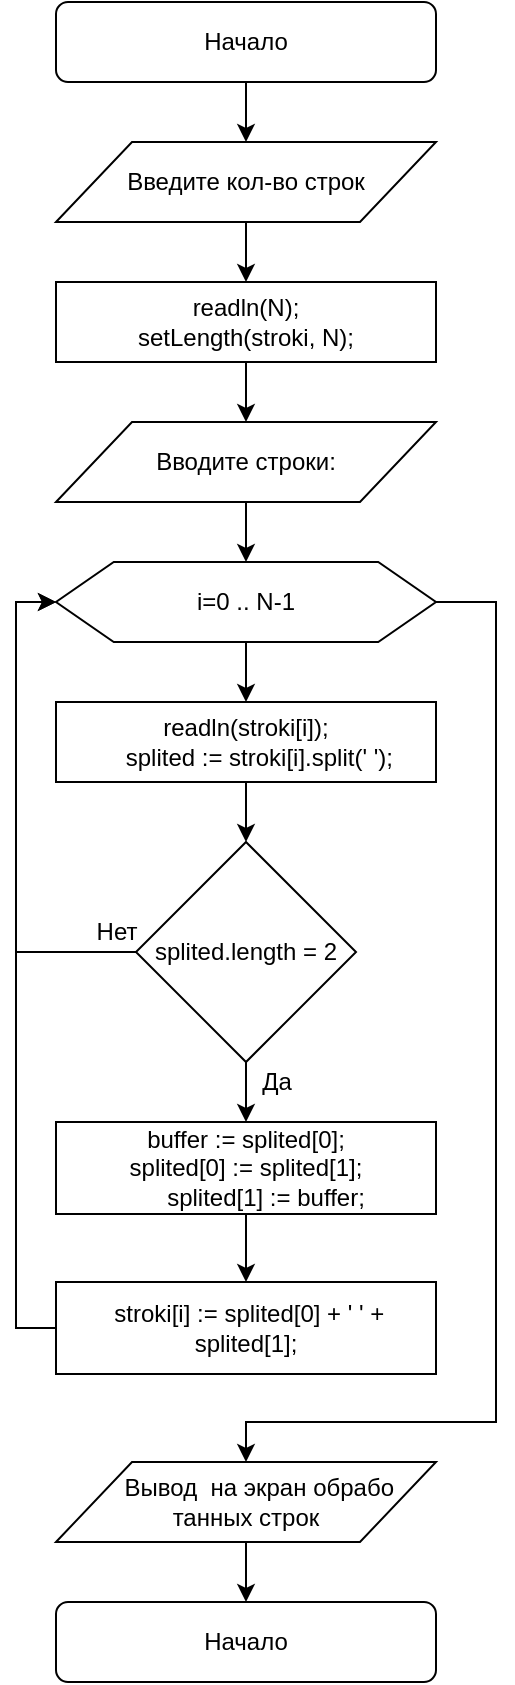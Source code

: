 <mxfile version="12.3.3" type="device" pages="1"><diagram id="u0EPlxfr2PogFFT6YyK-" name="Page-1"><mxGraphModel dx="1303" dy="1165" grid="1" gridSize="10" guides="1" tooltips="1" connect="1" arrows="1" fold="1" page="1" pageScale="1" pageWidth="826" pageHeight="1169" math="0" shadow="0"><root><mxCell id="0"/><mxCell id="1" parent="0"/><mxCell id="rFgP2e74UQnPbL1m9q43-3" style="edgeStyle=orthogonalEdgeStyle;rounded=0;orthogonalLoop=1;jettySize=auto;html=1;" edge="1" parent="1" source="rFgP2e74UQnPbL1m9q43-1" target="rFgP2e74UQnPbL1m9q43-2"><mxGeometry relative="1" as="geometry"/></mxCell><mxCell id="rFgP2e74UQnPbL1m9q43-1" value="Начало" style="rounded=1;whiteSpace=wrap;html=1;" vertex="1" parent="1"><mxGeometry x="250" y="20" width="190" height="40" as="geometry"/></mxCell><mxCell id="rFgP2e74UQnPbL1m9q43-5" style="edgeStyle=orthogonalEdgeStyle;rounded=0;orthogonalLoop=1;jettySize=auto;html=1;entryX=0.5;entryY=0;entryDx=0;entryDy=0;" edge="1" parent="1" source="rFgP2e74UQnPbL1m9q43-2" target="rFgP2e74UQnPbL1m9q43-4"><mxGeometry relative="1" as="geometry"/></mxCell><mxCell id="rFgP2e74UQnPbL1m9q43-2" value="Введите кол-во строк" style="shape=parallelogram;perimeter=parallelogramPerimeter;whiteSpace=wrap;html=1;" vertex="1" parent="1"><mxGeometry x="250" y="90" width="190" height="40" as="geometry"/></mxCell><mxCell id="rFgP2e74UQnPbL1m9q43-13" style="edgeStyle=orthogonalEdgeStyle;rounded=0;orthogonalLoop=1;jettySize=auto;html=1;" edge="1" parent="1" source="rFgP2e74UQnPbL1m9q43-4" target="rFgP2e74UQnPbL1m9q43-6"><mxGeometry relative="1" as="geometry"/></mxCell><mxCell id="rFgP2e74UQnPbL1m9q43-4" value="readln(N);&lt;br&gt;setLength(stroki, N);" style="rounded=0;whiteSpace=wrap;html=1;" vertex="1" parent="1"><mxGeometry x="250" y="160" width="190" height="40" as="geometry"/></mxCell><mxCell id="rFgP2e74UQnPbL1m9q43-12" style="edgeStyle=orthogonalEdgeStyle;rounded=0;orthogonalLoop=1;jettySize=auto;html=1;" edge="1" parent="1" source="rFgP2e74UQnPbL1m9q43-6" target="rFgP2e74UQnPbL1m9q43-7"><mxGeometry relative="1" as="geometry"/></mxCell><mxCell id="rFgP2e74UQnPbL1m9q43-6" value="Вводите строки:" style="shape=parallelogram;perimeter=parallelogramPerimeter;whiteSpace=wrap;html=1;" vertex="1" parent="1"><mxGeometry x="250" y="230" width="190" height="40" as="geometry"/></mxCell><mxCell id="rFgP2e74UQnPbL1m9q43-11" style="edgeStyle=orthogonalEdgeStyle;rounded=0;orthogonalLoop=1;jettySize=auto;html=1;entryX=0.5;entryY=0;entryDx=0;entryDy=0;" edge="1" parent="1" source="rFgP2e74UQnPbL1m9q43-7" target="rFgP2e74UQnPbL1m9q43-8"><mxGeometry relative="1" as="geometry"/></mxCell><mxCell id="rFgP2e74UQnPbL1m9q43-25" style="edgeStyle=orthogonalEdgeStyle;rounded=0;orthogonalLoop=1;jettySize=auto;html=1;entryX=0.5;entryY=0;entryDx=0;entryDy=0;" edge="1" parent="1" source="rFgP2e74UQnPbL1m9q43-7" target="rFgP2e74UQnPbL1m9q43-22"><mxGeometry relative="1" as="geometry"><Array as="points"><mxPoint x="470" y="320"/><mxPoint x="470" y="730"/><mxPoint x="345" y="730"/></Array></mxGeometry></mxCell><mxCell id="rFgP2e74UQnPbL1m9q43-7" value="i=0 .. N-1" style="shape=hexagon;perimeter=hexagonPerimeter2;whiteSpace=wrap;html=1;size=0.152;" vertex="1" parent="1"><mxGeometry x="250" y="300" width="190" height="40" as="geometry"/></mxCell><mxCell id="rFgP2e74UQnPbL1m9q43-10" style="edgeStyle=orthogonalEdgeStyle;rounded=0;orthogonalLoop=1;jettySize=auto;html=1;" edge="1" parent="1" source="rFgP2e74UQnPbL1m9q43-8" target="rFgP2e74UQnPbL1m9q43-9"><mxGeometry relative="1" as="geometry"/></mxCell><mxCell id="rFgP2e74UQnPbL1m9q43-8" value="&lt;div&gt;readln(stroki[i]);&lt;/div&gt;&lt;div&gt;&amp;nbsp; &amp;nbsp; splited := stroki[i].split(' ');&lt;/div&gt;" style="rounded=0;whiteSpace=wrap;html=1;" vertex="1" parent="1"><mxGeometry x="250" y="370" width="190" height="40" as="geometry"/></mxCell><mxCell id="rFgP2e74UQnPbL1m9q43-16" style="edgeStyle=orthogonalEdgeStyle;rounded=0;orthogonalLoop=1;jettySize=auto;html=1;" edge="1" parent="1" source="rFgP2e74UQnPbL1m9q43-9" target="rFgP2e74UQnPbL1m9q43-14"><mxGeometry relative="1" as="geometry"/></mxCell><mxCell id="rFgP2e74UQnPbL1m9q43-18" style="edgeStyle=orthogonalEdgeStyle;rounded=0;orthogonalLoop=1;jettySize=auto;html=1;entryX=0;entryY=0.5;entryDx=0;entryDy=0;exitX=0;exitY=0.5;exitDx=0;exitDy=0;" edge="1" parent="1" source="rFgP2e74UQnPbL1m9q43-9" target="rFgP2e74UQnPbL1m9q43-7"><mxGeometry relative="1" as="geometry"><Array as="points"><mxPoint x="230" y="495"/><mxPoint x="230" y="320"/></Array></mxGeometry></mxCell><mxCell id="rFgP2e74UQnPbL1m9q43-9" value="splited.length = 2" style="rhombus;whiteSpace=wrap;html=1;" vertex="1" parent="1"><mxGeometry x="290" y="440" width="110" height="110" as="geometry"/></mxCell><mxCell id="rFgP2e74UQnPbL1m9q43-17" style="edgeStyle=orthogonalEdgeStyle;rounded=0;orthogonalLoop=1;jettySize=auto;html=1;entryX=0.5;entryY=0;entryDx=0;entryDy=0;" edge="1" parent="1" source="rFgP2e74UQnPbL1m9q43-14" target="rFgP2e74UQnPbL1m9q43-15"><mxGeometry relative="1" as="geometry"/></mxCell><mxCell id="rFgP2e74UQnPbL1m9q43-14" value="&lt;div&gt;buffer := splited[0];&lt;/div&gt;&lt;div&gt;&lt;span&gt;splited[0] := splited[1];&lt;/span&gt;&lt;/div&gt;&lt;div&gt;&amp;nbsp; &amp;nbsp; &amp;nbsp; splited[1] := buffer;&lt;/div&gt;" style="rounded=0;whiteSpace=wrap;html=1;" vertex="1" parent="1"><mxGeometry x="250" y="580" width="190" height="46" as="geometry"/></mxCell><mxCell id="rFgP2e74UQnPbL1m9q43-19" style="edgeStyle=orthogonalEdgeStyle;rounded=0;orthogonalLoop=1;jettySize=auto;html=1;" edge="1" parent="1" source="rFgP2e74UQnPbL1m9q43-15"><mxGeometry relative="1" as="geometry"><mxPoint x="250.0" y="320" as="targetPoint"/><Array as="points"><mxPoint x="230" y="683"/><mxPoint x="230" y="320"/></Array></mxGeometry></mxCell><mxCell id="rFgP2e74UQnPbL1m9q43-15" value="&amp;nbsp;stroki[i] := splited[0] + ' ' + splited[1];" style="rounded=0;whiteSpace=wrap;html=1;" vertex="1" parent="1"><mxGeometry x="250" y="660" width="190" height="46" as="geometry"/></mxCell><mxCell id="rFgP2e74UQnPbL1m9q43-20" value="Да" style="text;html=1;align=center;verticalAlign=middle;resizable=0;points=[];;autosize=1;" vertex="1" parent="1"><mxGeometry x="345" y="550" width="30" height="20" as="geometry"/></mxCell><mxCell id="rFgP2e74UQnPbL1m9q43-21" value="Нет" style="text;html=1;align=center;verticalAlign=middle;resizable=0;points=[];;autosize=1;" vertex="1" parent="1"><mxGeometry x="260" y="475" width="40" height="20" as="geometry"/></mxCell><mxCell id="rFgP2e74UQnPbL1m9q43-27" style="edgeStyle=orthogonalEdgeStyle;rounded=0;orthogonalLoop=1;jettySize=auto;html=1;" edge="1" parent="1" source="rFgP2e74UQnPbL1m9q43-22" target="rFgP2e74UQnPbL1m9q43-26"><mxGeometry relative="1" as="geometry"/></mxCell><mxCell id="rFgP2e74UQnPbL1m9q43-22" value="&amp;nbsp; &amp;nbsp; Вывод&amp;nbsp; на экран обрабо&lt;br&gt;танных строк" style="shape=parallelogram;perimeter=parallelogramPerimeter;whiteSpace=wrap;html=1;" vertex="1" parent="1"><mxGeometry x="250" y="750" width="190" height="40" as="geometry"/></mxCell><mxCell id="rFgP2e74UQnPbL1m9q43-26" value="Начало" style="rounded=1;whiteSpace=wrap;html=1;" vertex="1" parent="1"><mxGeometry x="250" y="820" width="190" height="40" as="geometry"/></mxCell></root></mxGraphModel></diagram></mxfile>